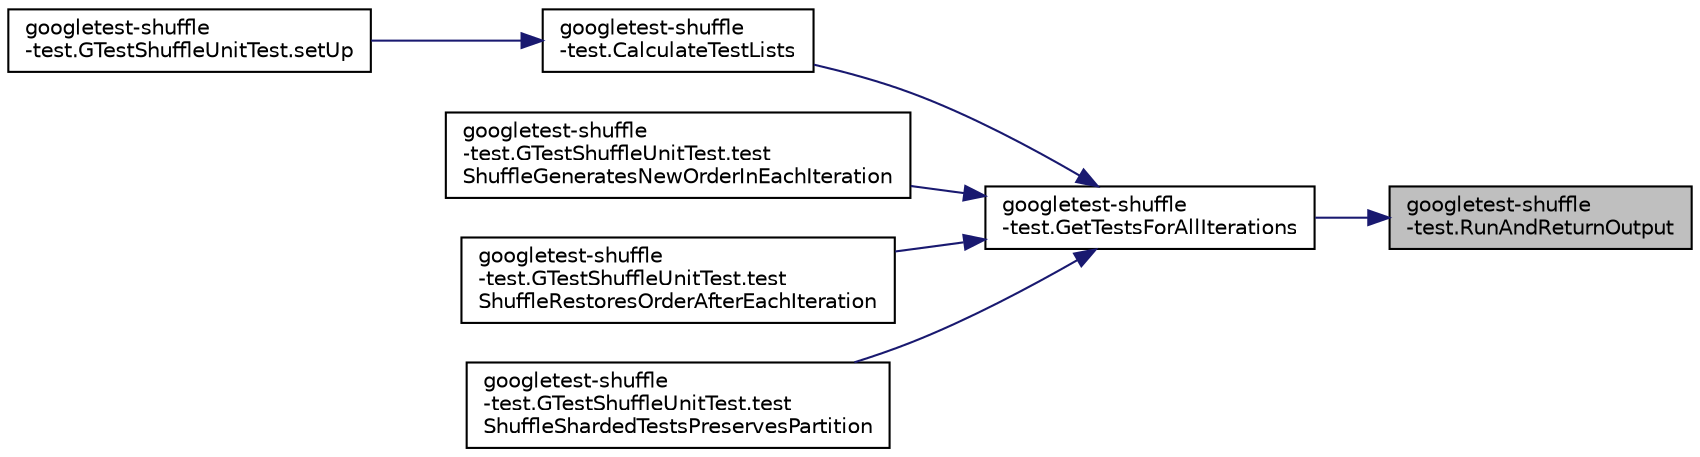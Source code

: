 digraph "googletest-shuffle-test.RunAndReturnOutput"
{
 // LATEX_PDF_SIZE
  bgcolor="transparent";
  edge [fontname="Helvetica",fontsize="10",labelfontname="Helvetica",labelfontsize="10"];
  node [fontname="Helvetica",fontsize="10",shape=record];
  rankdir="RL";
  Node1 [label="googletest-shuffle\l-test.RunAndReturnOutput",height=0.2,width=0.4,color="black", fillcolor="grey75", style="filled", fontcolor="black",tooltip=" "];
  Node1 -> Node2 [dir="back",color="midnightblue",fontsize="10",style="solid",fontname="Helvetica"];
  Node2 [label="googletest-shuffle\l-test.GetTestsForAllIterations",height=0.2,width=0.4,color="black",URL="$namespacegoogletest-shuffle-test.html#a4b81c9525e71495e7f512575a3fe436e",tooltip=" "];
  Node2 -> Node3 [dir="back",color="midnightblue",fontsize="10",style="solid",fontname="Helvetica"];
  Node3 [label="googletest-shuffle\l-test.CalculateTestLists",height=0.2,width=0.4,color="black",URL="$namespacegoogletest-shuffle-test.html#ac6f7bc9bc4f37d2f4b4d0b34fbefca1c",tooltip=" "];
  Node3 -> Node4 [dir="back",color="midnightblue",fontsize="10",style="solid",fontname="Helvetica"];
  Node4 [label="googletest-shuffle\l-test.GTestShuffleUnitTest.setUp",height=0.2,width=0.4,color="black",URL="$classgoogletest-shuffle-test_1_1GTestShuffleUnitTest.html#aac27510d643b9612d2c5cd41bb6119cf",tooltip=" "];
  Node2 -> Node5 [dir="back",color="midnightblue",fontsize="10",style="solid",fontname="Helvetica"];
  Node5 [label="googletest-shuffle\l-test.GTestShuffleUnitTest.test\lShuffleGeneratesNewOrderInEachIteration",height=0.2,width=0.4,color="black",URL="$classgoogletest-shuffle-test_1_1GTestShuffleUnitTest.html#ab87139a0521f324af16b086190a80601",tooltip=" "];
  Node2 -> Node6 [dir="back",color="midnightblue",fontsize="10",style="solid",fontname="Helvetica"];
  Node6 [label="googletest-shuffle\l-test.GTestShuffleUnitTest.test\lShuffleRestoresOrderAfterEachIteration",height=0.2,width=0.4,color="black",URL="$classgoogletest-shuffle-test_1_1GTestShuffleUnitTest.html#a04c8c704394572758647c8133e51e445",tooltip=" "];
  Node2 -> Node7 [dir="back",color="midnightblue",fontsize="10",style="solid",fontname="Helvetica"];
  Node7 [label="googletest-shuffle\l-test.GTestShuffleUnitTest.test\lShuffleShardedTestsPreservesPartition",height=0.2,width=0.4,color="black",URL="$classgoogletest-shuffle-test_1_1GTestShuffleUnitTest.html#a9e21814173c0822718d74c79c10e3b21",tooltip=" "];
}
